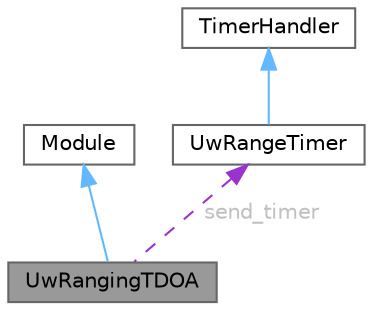 digraph "UwRangingTDOA"
{
 // LATEX_PDF_SIZE
  bgcolor="transparent";
  edge [fontname=Helvetica,fontsize=10,labelfontname=Helvetica,labelfontsize=10];
  node [fontname=Helvetica,fontsize=10,shape=box,height=0.2,width=0.4];
  Node1 [id="Node000001",label="UwRangingTDOA",height=0.2,width=0.4,color="gray40", fillcolor="grey60", style="filled", fontcolor="black",tooltip="Class that represents a UwRangingTDOA Node."];
  Node2 -> Node1 [id="edge1_Node000001_Node000002",dir="back",color="steelblue1",style="solid",tooltip=" "];
  Node2 [id="Node000002",label="Module",height=0.2,width=0.4,color="gray40", fillcolor="white", style="filled",tooltip=" "];
  Node3 -> Node1 [id="edge2_Node000001_Node000003",dir="back",color="darkorchid3",style="dashed",tooltip=" ",label=" send_timer",fontcolor="grey" ];
  Node3 [id="Node000003",label="UwRangeTimer",height=0.2,width=0.4,color="gray40", fillcolor="white", style="filled",URL="$classUwRangeTimer.html",tooltip="UwRangeTimer class is used to schedule the transmission of ranging packets."];
  Node4 -> Node3 [id="edge3_Node000003_Node000004",dir="back",color="steelblue1",style="solid",tooltip=" "];
  Node4 [id="Node000004",label="TimerHandler",height=0.2,width=0.4,color="gray40", fillcolor="white", style="filled",tooltip=" "];
}
